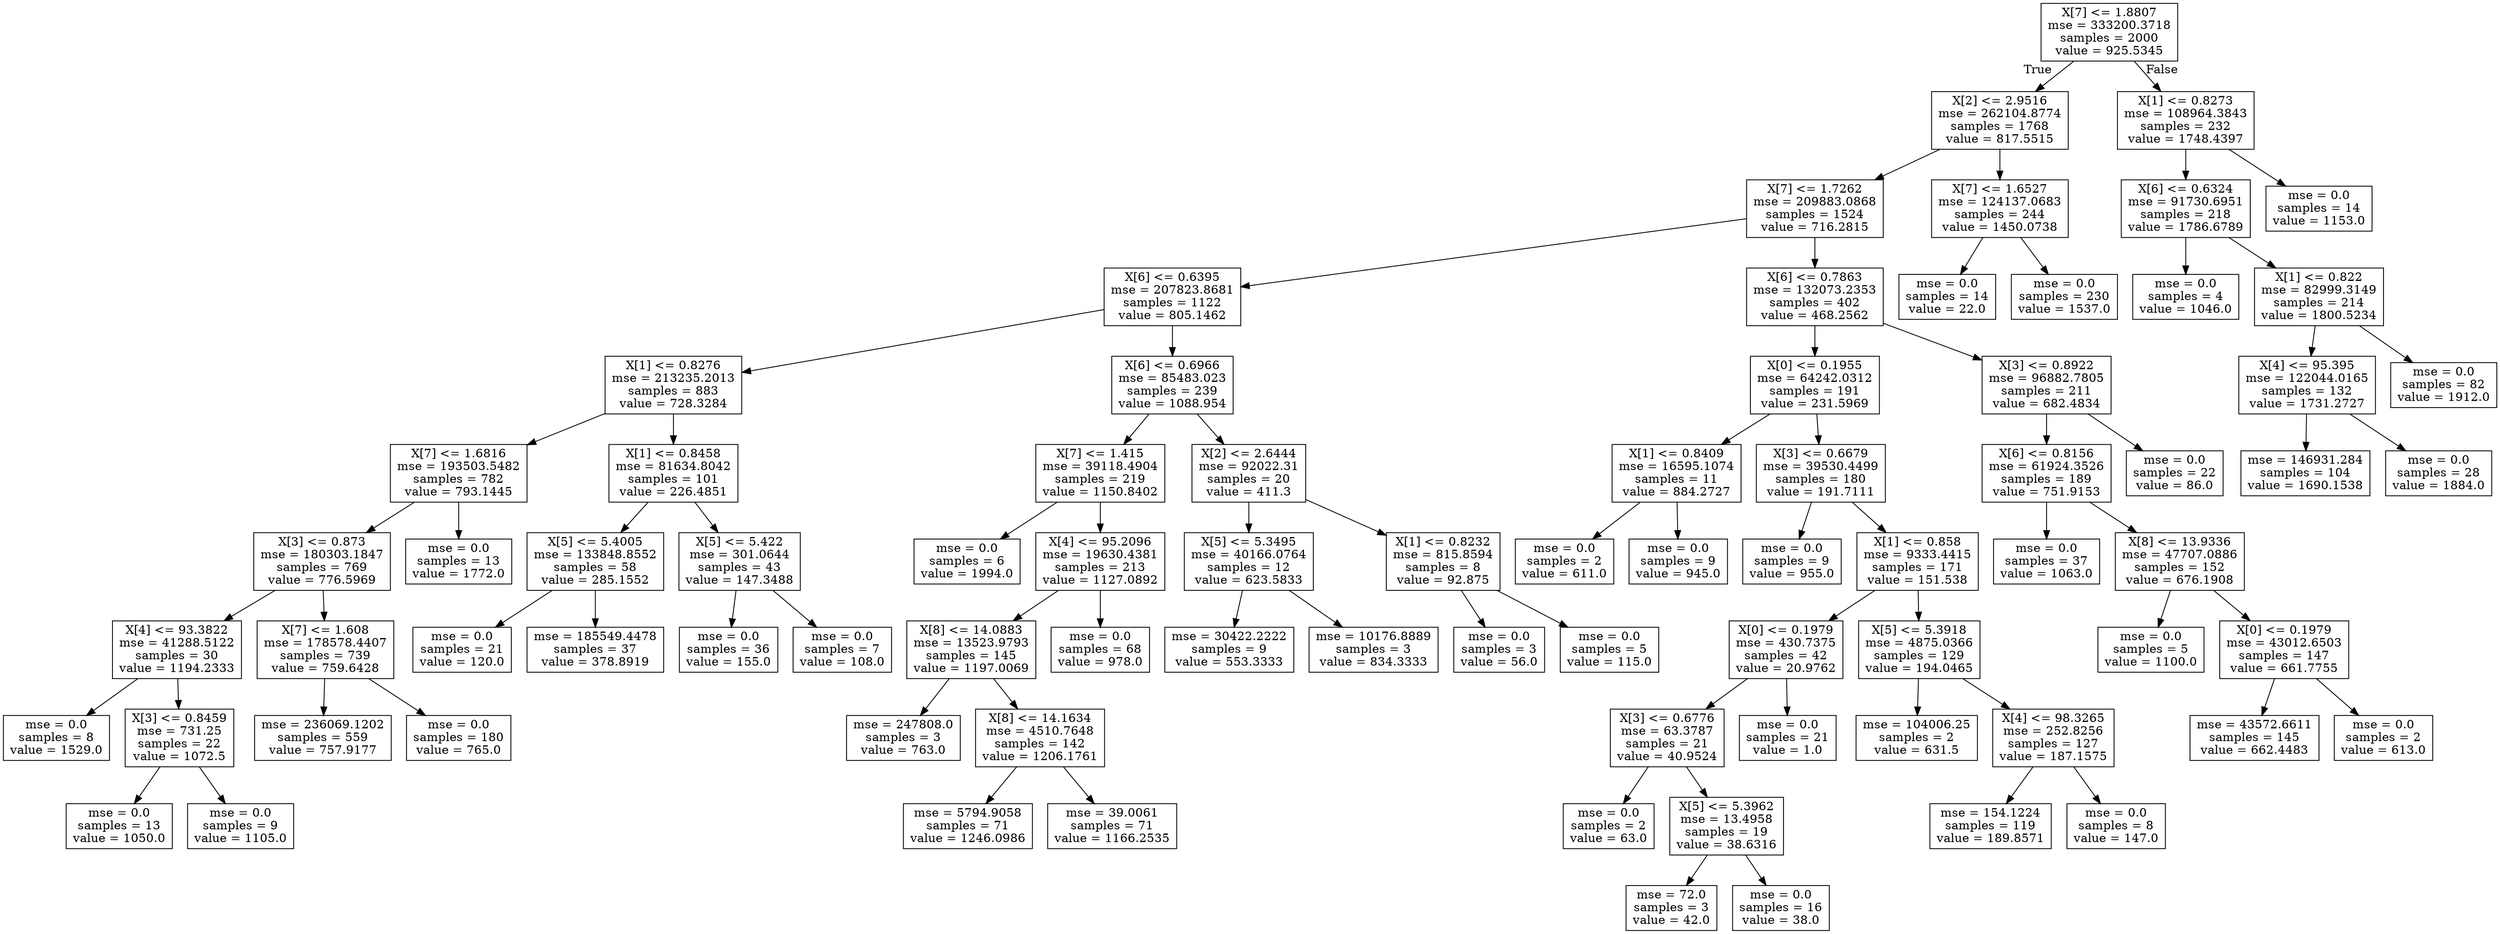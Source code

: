 digraph Tree {
node [shape=box] ;
0 [label="X[7] <= 1.8807\nmse = 333200.3718\nsamples = 2000\nvalue = 925.5345"] ;
1 [label="X[2] <= 2.9516\nmse = 262104.8774\nsamples = 1768\nvalue = 817.5515"] ;
0 -> 1 [labeldistance=2.5, labelangle=45, headlabel="True"] ;
2 [label="X[7] <= 1.7262\nmse = 209883.0868\nsamples = 1524\nvalue = 716.2815"] ;
1 -> 2 ;
3 [label="X[6] <= 0.6395\nmse = 207823.8681\nsamples = 1122\nvalue = 805.1462"] ;
2 -> 3 ;
4 [label="X[1] <= 0.8276\nmse = 213235.2013\nsamples = 883\nvalue = 728.3284"] ;
3 -> 4 ;
5 [label="X[7] <= 1.6816\nmse = 193503.5482\nsamples = 782\nvalue = 793.1445"] ;
4 -> 5 ;
6 [label="X[3] <= 0.873\nmse = 180303.1847\nsamples = 769\nvalue = 776.5969"] ;
5 -> 6 ;
7 [label="X[4] <= 93.3822\nmse = 41288.5122\nsamples = 30\nvalue = 1194.2333"] ;
6 -> 7 ;
8 [label="mse = 0.0\nsamples = 8\nvalue = 1529.0"] ;
7 -> 8 ;
9 [label="X[3] <= 0.8459\nmse = 731.25\nsamples = 22\nvalue = 1072.5"] ;
7 -> 9 ;
10 [label="mse = 0.0\nsamples = 13\nvalue = 1050.0"] ;
9 -> 10 ;
11 [label="mse = 0.0\nsamples = 9\nvalue = 1105.0"] ;
9 -> 11 ;
12 [label="X[7] <= 1.608\nmse = 178578.4407\nsamples = 739\nvalue = 759.6428"] ;
6 -> 12 ;
13 [label="mse = 236069.1202\nsamples = 559\nvalue = 757.9177"] ;
12 -> 13 ;
14 [label="mse = 0.0\nsamples = 180\nvalue = 765.0"] ;
12 -> 14 ;
15 [label="mse = 0.0\nsamples = 13\nvalue = 1772.0"] ;
5 -> 15 ;
16 [label="X[1] <= 0.8458\nmse = 81634.8042\nsamples = 101\nvalue = 226.4851"] ;
4 -> 16 ;
17 [label="X[5] <= 5.4005\nmse = 133848.8552\nsamples = 58\nvalue = 285.1552"] ;
16 -> 17 ;
18 [label="mse = 0.0\nsamples = 21\nvalue = 120.0"] ;
17 -> 18 ;
19 [label="mse = 185549.4478\nsamples = 37\nvalue = 378.8919"] ;
17 -> 19 ;
20 [label="X[5] <= 5.422\nmse = 301.0644\nsamples = 43\nvalue = 147.3488"] ;
16 -> 20 ;
21 [label="mse = 0.0\nsamples = 36\nvalue = 155.0"] ;
20 -> 21 ;
22 [label="mse = 0.0\nsamples = 7\nvalue = 108.0"] ;
20 -> 22 ;
23 [label="X[6] <= 0.6966\nmse = 85483.023\nsamples = 239\nvalue = 1088.954"] ;
3 -> 23 ;
24 [label="X[7] <= 1.415\nmse = 39118.4904\nsamples = 219\nvalue = 1150.8402"] ;
23 -> 24 ;
25 [label="mse = 0.0\nsamples = 6\nvalue = 1994.0"] ;
24 -> 25 ;
26 [label="X[4] <= 95.2096\nmse = 19630.4381\nsamples = 213\nvalue = 1127.0892"] ;
24 -> 26 ;
27 [label="X[8] <= 14.0883\nmse = 13523.9793\nsamples = 145\nvalue = 1197.0069"] ;
26 -> 27 ;
28 [label="mse = 247808.0\nsamples = 3\nvalue = 763.0"] ;
27 -> 28 ;
29 [label="X[8] <= 14.1634\nmse = 4510.7648\nsamples = 142\nvalue = 1206.1761"] ;
27 -> 29 ;
30 [label="mse = 5794.9058\nsamples = 71\nvalue = 1246.0986"] ;
29 -> 30 ;
31 [label="mse = 39.0061\nsamples = 71\nvalue = 1166.2535"] ;
29 -> 31 ;
32 [label="mse = 0.0\nsamples = 68\nvalue = 978.0"] ;
26 -> 32 ;
33 [label="X[2] <= 2.6444\nmse = 92022.31\nsamples = 20\nvalue = 411.3"] ;
23 -> 33 ;
34 [label="X[5] <= 5.3495\nmse = 40166.0764\nsamples = 12\nvalue = 623.5833"] ;
33 -> 34 ;
35 [label="mse = 30422.2222\nsamples = 9\nvalue = 553.3333"] ;
34 -> 35 ;
36 [label="mse = 10176.8889\nsamples = 3\nvalue = 834.3333"] ;
34 -> 36 ;
37 [label="X[1] <= 0.8232\nmse = 815.8594\nsamples = 8\nvalue = 92.875"] ;
33 -> 37 ;
38 [label="mse = 0.0\nsamples = 3\nvalue = 56.0"] ;
37 -> 38 ;
39 [label="mse = 0.0\nsamples = 5\nvalue = 115.0"] ;
37 -> 39 ;
40 [label="X[6] <= 0.7863\nmse = 132073.2353\nsamples = 402\nvalue = 468.2562"] ;
2 -> 40 ;
41 [label="X[0] <= 0.1955\nmse = 64242.0312\nsamples = 191\nvalue = 231.5969"] ;
40 -> 41 ;
42 [label="X[1] <= 0.8409\nmse = 16595.1074\nsamples = 11\nvalue = 884.2727"] ;
41 -> 42 ;
43 [label="mse = 0.0\nsamples = 2\nvalue = 611.0"] ;
42 -> 43 ;
44 [label="mse = 0.0\nsamples = 9\nvalue = 945.0"] ;
42 -> 44 ;
45 [label="X[3] <= 0.6679\nmse = 39530.4499\nsamples = 180\nvalue = 191.7111"] ;
41 -> 45 ;
46 [label="mse = 0.0\nsamples = 9\nvalue = 955.0"] ;
45 -> 46 ;
47 [label="X[1] <= 0.858\nmse = 9333.4415\nsamples = 171\nvalue = 151.538"] ;
45 -> 47 ;
48 [label="X[0] <= 0.1979\nmse = 430.7375\nsamples = 42\nvalue = 20.9762"] ;
47 -> 48 ;
49 [label="X[3] <= 0.6776\nmse = 63.3787\nsamples = 21\nvalue = 40.9524"] ;
48 -> 49 ;
50 [label="mse = 0.0\nsamples = 2\nvalue = 63.0"] ;
49 -> 50 ;
51 [label="X[5] <= 5.3962\nmse = 13.4958\nsamples = 19\nvalue = 38.6316"] ;
49 -> 51 ;
52 [label="mse = 72.0\nsamples = 3\nvalue = 42.0"] ;
51 -> 52 ;
53 [label="mse = 0.0\nsamples = 16\nvalue = 38.0"] ;
51 -> 53 ;
54 [label="mse = 0.0\nsamples = 21\nvalue = 1.0"] ;
48 -> 54 ;
55 [label="X[5] <= 5.3918\nmse = 4875.0366\nsamples = 129\nvalue = 194.0465"] ;
47 -> 55 ;
56 [label="mse = 104006.25\nsamples = 2\nvalue = 631.5"] ;
55 -> 56 ;
57 [label="X[4] <= 98.3265\nmse = 252.8256\nsamples = 127\nvalue = 187.1575"] ;
55 -> 57 ;
58 [label="mse = 154.1224\nsamples = 119\nvalue = 189.8571"] ;
57 -> 58 ;
59 [label="mse = 0.0\nsamples = 8\nvalue = 147.0"] ;
57 -> 59 ;
60 [label="X[3] <= 0.8922\nmse = 96882.7805\nsamples = 211\nvalue = 682.4834"] ;
40 -> 60 ;
61 [label="X[6] <= 0.8156\nmse = 61924.3526\nsamples = 189\nvalue = 751.9153"] ;
60 -> 61 ;
62 [label="mse = 0.0\nsamples = 37\nvalue = 1063.0"] ;
61 -> 62 ;
63 [label="X[8] <= 13.9336\nmse = 47707.0886\nsamples = 152\nvalue = 676.1908"] ;
61 -> 63 ;
64 [label="mse = 0.0\nsamples = 5\nvalue = 1100.0"] ;
63 -> 64 ;
65 [label="X[0] <= 0.1979\nmse = 43012.6503\nsamples = 147\nvalue = 661.7755"] ;
63 -> 65 ;
66 [label="mse = 43572.6611\nsamples = 145\nvalue = 662.4483"] ;
65 -> 66 ;
67 [label="mse = 0.0\nsamples = 2\nvalue = 613.0"] ;
65 -> 67 ;
68 [label="mse = 0.0\nsamples = 22\nvalue = 86.0"] ;
60 -> 68 ;
69 [label="X[7] <= 1.6527\nmse = 124137.0683\nsamples = 244\nvalue = 1450.0738"] ;
1 -> 69 ;
70 [label="mse = 0.0\nsamples = 14\nvalue = 22.0"] ;
69 -> 70 ;
71 [label="mse = 0.0\nsamples = 230\nvalue = 1537.0"] ;
69 -> 71 ;
72 [label="X[1] <= 0.8273\nmse = 108964.3843\nsamples = 232\nvalue = 1748.4397"] ;
0 -> 72 [labeldistance=2.5, labelangle=-45, headlabel="False"] ;
73 [label="X[6] <= 0.6324\nmse = 91730.6951\nsamples = 218\nvalue = 1786.6789"] ;
72 -> 73 ;
74 [label="mse = 0.0\nsamples = 4\nvalue = 1046.0"] ;
73 -> 74 ;
75 [label="X[1] <= 0.822\nmse = 82999.3149\nsamples = 214\nvalue = 1800.5234"] ;
73 -> 75 ;
76 [label="X[4] <= 95.395\nmse = 122044.0165\nsamples = 132\nvalue = 1731.2727"] ;
75 -> 76 ;
77 [label="mse = 146931.284\nsamples = 104\nvalue = 1690.1538"] ;
76 -> 77 ;
78 [label="mse = 0.0\nsamples = 28\nvalue = 1884.0"] ;
76 -> 78 ;
79 [label="mse = 0.0\nsamples = 82\nvalue = 1912.0"] ;
75 -> 79 ;
80 [label="mse = 0.0\nsamples = 14\nvalue = 1153.0"] ;
72 -> 80 ;
}